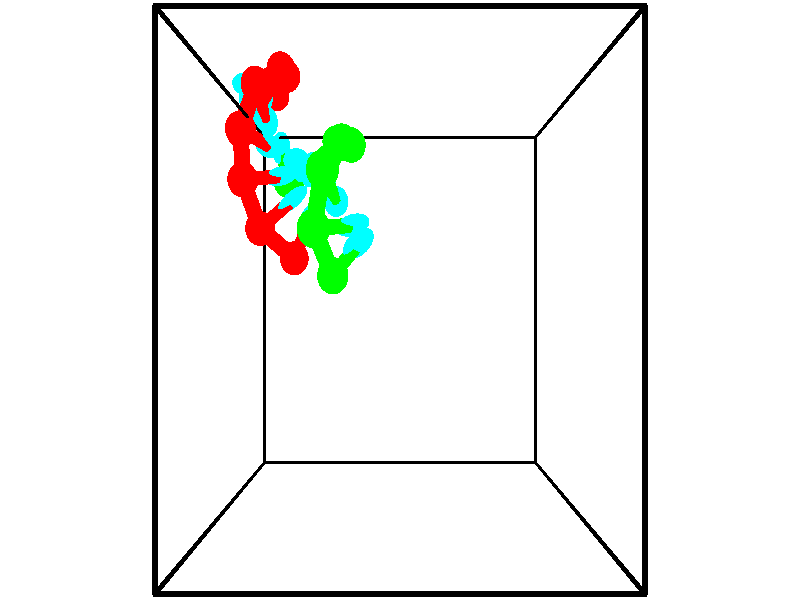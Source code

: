 // switches for output
#declare DRAW_BASES = 1; // possible values are 0, 1; only relevant for DNA ribbons
#declare DRAW_BASES_TYPE = 3; // possible values are 1, 2, 3; only relevant for DNA ribbons
#declare DRAW_FOG = 0; // set to 1 to enable fog

#include "colors.inc"

#include "transforms.inc"
background { rgb <1, 1, 1>}

#default {
   normal{
       ripples 0.25
       frequency 0.20
       turbulence 0.2
       lambda 5
   }
	finish {
		phong 0.1
		phong_size 40.
	}
}

// original window dimensions: 1024x640


// camera settings

camera {
	sky <-0, 1, 0>
	up <-0, 1, 0>
	right 1.6 * <1, 0, 0>
	location <2.5, 2.5, 11.1562>
	look_at <2.5, 2.5, 2.5>
	direction <0, 0, -8.6562>
	angle 67.0682
}


# declare cpy_camera_pos = <2.5, 2.5, 11.1562>;
# if (DRAW_FOG = 1)
fog {
	fog_type 2
	up vnormalize(cpy_camera_pos)
	color rgbt<1,1,1,0.3>
	distance 1e-5
	fog_alt 3e-3
	fog_offset 4
}
# end


// LIGHTS

# declare lum = 6;
global_settings {
	ambient_light rgb lum * <0.05, 0.05, 0.05>
	max_trace_level 15
}# declare cpy_direct_light_amount = 0.25;
light_source
{	1000 * <-1, -1, 1>,
	rgb lum * cpy_direct_light_amount
	parallel
}

light_source
{	1000 * <1, 1, -1>,
	rgb lum * cpy_direct_light_amount
	parallel
}

// strand 0

// nucleotide -1

// particle -1
sphere {
	<0.016600, 5.930239, -1.007822> 0.250000
	pigment { color rgbt <1,0,0,0> }
	no_shadow
}
cylinder {
	<-0.256751, 5.950050, -0.716469>,  <-0.420762, 5.961937, -0.541657>, 0.100000
	pigment { color rgbt <1,0,0,0> }
	no_shadow
}
cylinder {
	<-0.256751, 5.950050, -0.716469>,  <0.016600, 5.930239, -1.007822>, 0.100000
	pigment { color rgbt <1,0,0,0> }
	no_shadow
}

// particle -1
sphere {
	<-0.256751, 5.950050, -0.716469> 0.100000
	pigment { color rgbt <1,0,0,0> }
	no_shadow
}
sphere {
	0, 1
	scale<0.080000,0.200000,0.300000>
	matrix <0.494187, -0.702989, 0.511455,
		0.537377, 0.709474, 0.455931,
		-0.683378, 0.049529, 0.728383,
		-0.461764, 5.964909, -0.497954>
	pigment { color rgbt <0,1,1,0> }
	no_shadow
}
cylinder {
	<0.351620, 6.048502, -0.330685>,  <0.016600, 5.930239, -1.007822>, 0.130000
	pigment { color rgbt <1,0,0,0> }
	no_shadow
}

// nucleotide -1

// particle -1
sphere {
	<0.351620, 6.048502, -0.330685> 0.250000
	pigment { color rgbt <1,0,0,0> }
	no_shadow
}
cylinder {
	<0.009647, 5.860382, -0.243134>,  <-0.195536, 5.747510, -0.190603>, 0.100000
	pigment { color rgbt <1,0,0,0> }
	no_shadow
}
cylinder {
	<0.009647, 5.860382, -0.243134>,  <0.351620, 6.048502, -0.330685>, 0.100000
	pigment { color rgbt <1,0,0,0> }
	no_shadow
}

// particle -1
sphere {
	<0.009647, 5.860382, -0.243134> 0.100000
	pigment { color rgbt <1,0,0,0> }
	no_shadow
}
sphere {
	0, 1
	scale<0.080000,0.200000,0.300000>
	matrix <0.489716, -0.592573, 0.639559,
		-0.171084, 0.653968, 0.736924,
		-0.854932, -0.470301, 0.218878,
		-0.246832, 5.719292, -0.177470>
	pigment { color rgbt <0,1,1,0> }
	no_shadow
}
cylinder {
	<0.378735, 5.930306, 0.395342>,  <0.351620, 6.048502, -0.330685>, 0.130000
	pigment { color rgbt <1,0,0,0> }
	no_shadow
}

// nucleotide -1

// particle -1
sphere {
	<0.378735, 5.930306, 0.395342> 0.250000
	pigment { color rgbt <1,0,0,0> }
	no_shadow
}
cylinder {
	<0.132317, 5.656860, 0.238800>,  <-0.015534, 5.492793, 0.144875>, 0.100000
	pigment { color rgbt <1,0,0,0> }
	no_shadow
}
cylinder {
	<0.132317, 5.656860, 0.238800>,  <0.378735, 5.930306, 0.395342>, 0.100000
	pigment { color rgbt <1,0,0,0> }
	no_shadow
}

// particle -1
sphere {
	<0.132317, 5.656860, 0.238800> 0.100000
	pigment { color rgbt <1,0,0,0> }
	no_shadow
}
sphere {
	0, 1
	scale<0.080000,0.200000,0.300000>
	matrix <0.485611, -0.720778, 0.494633,
		-0.620219, 0.114669, 0.776002,
		-0.616044, -0.683616, -0.391356,
		-0.052496, 5.451776, 0.121393>
	pigment { color rgbt <0,1,1,0> }
	no_shadow
}
cylinder {
	<0.063663, 5.538152, 0.953840>,  <0.378735, 5.930306, 0.395342>, 0.130000
	pigment { color rgbt <1,0,0,0> }
	no_shadow
}

// nucleotide -1

// particle -1
sphere {
	<0.063663, 5.538152, 0.953840> 0.250000
	pigment { color rgbt <1,0,0,0> }
	no_shadow
}
cylinder {
	<0.092091, 5.319588, 0.620041>,  <0.109148, 5.188449, 0.419762>, 0.100000
	pigment { color rgbt <1,0,0,0> }
	no_shadow
}
cylinder {
	<0.092091, 5.319588, 0.620041>,  <0.063663, 5.538152, 0.953840>, 0.100000
	pigment { color rgbt <1,0,0,0> }
	no_shadow
}

// particle -1
sphere {
	<0.092091, 5.319588, 0.620041> 0.100000
	pigment { color rgbt <1,0,0,0> }
	no_shadow
}
sphere {
	0, 1
	scale<0.080000,0.200000,0.300000>
	matrix <0.390915, -0.754431, 0.527276,
		-0.917679, -0.363691, 0.159983,
		0.071069, -0.546410, -0.834497,
		0.113412, 5.155665, 0.369692>
	pigment { color rgbt <0,1,1,0> }
	no_shadow
}
cylinder {
	<-0.146149, 4.861443, 1.135959>,  <0.063663, 5.538152, 0.953840>, 0.130000
	pigment { color rgbt <1,0,0,0> }
	no_shadow
}

// nucleotide -1

// particle -1
sphere {
	<-0.146149, 4.861443, 1.135959> 0.250000
	pigment { color rgbt <1,0,0,0> }
	no_shadow
}
cylinder {
	<0.058587, 4.795456, 0.798721>,  <0.181428, 4.755864, 0.596379>, 0.100000
	pigment { color rgbt <1,0,0,0> }
	no_shadow
}
cylinder {
	<0.058587, 4.795456, 0.798721>,  <-0.146149, 4.861443, 1.135959>, 0.100000
	pigment { color rgbt <1,0,0,0> }
	no_shadow
}

// particle -1
sphere {
	<0.058587, 4.795456, 0.798721> 0.100000
	pigment { color rgbt <1,0,0,0> }
	no_shadow
}
sphere {
	0, 1
	scale<0.080000,0.200000,0.300000>
	matrix <0.380982, -0.836017, 0.394876,
		-0.769982, -0.523317, -0.365058,
		0.511840, -0.164967, -0.843093,
		0.212138, 4.745965, 0.545793>
	pigment { color rgbt <0,1,1,0> }
	no_shadow
}
cylinder {
	<-0.141137, 4.183246, 1.015988>,  <-0.146149, 4.861443, 1.135959>, 0.130000
	pigment { color rgbt <1,0,0,0> }
	no_shadow
}

// nucleotide -1

// particle -1
sphere {
	<-0.141137, 4.183246, 1.015988> 0.250000
	pigment { color rgbt <1,0,0,0> }
	no_shadow
}
cylinder {
	<0.186352, 4.250648, 0.796425>,  <0.382845, 4.291090, 0.664687>, 0.100000
	pigment { color rgbt <1,0,0,0> }
	no_shadow
}
cylinder {
	<0.186352, 4.250648, 0.796425>,  <-0.141137, 4.183246, 1.015988>, 0.100000
	pigment { color rgbt <1,0,0,0> }
	no_shadow
}

// particle -1
sphere {
	<0.186352, 4.250648, 0.796425> 0.100000
	pigment { color rgbt <1,0,0,0> }
	no_shadow
}
sphere {
	0, 1
	scale<0.080000,0.200000,0.300000>
	matrix <0.416713, -0.832048, 0.366123,
		-0.395023, -0.528490, -0.751436,
		0.818723, 0.168507, -0.548906,
		0.431969, 4.301200, 0.631753>
	pigment { color rgbt <0,1,1,0> }
	no_shadow
}
cylinder {
	<0.081065, 3.529385, 0.720397>,  <-0.141137, 4.183246, 1.015988>, 0.130000
	pigment { color rgbt <1,0,0,0> }
	no_shadow
}

// nucleotide -1

// particle -1
sphere {
	<0.081065, 3.529385, 0.720397> 0.250000
	pigment { color rgbt <1,0,0,0> }
	no_shadow
}
cylinder {
	<0.404593, 3.763920, 0.738380>,  <0.598709, 3.904641, 0.749171>, 0.100000
	pigment { color rgbt <1,0,0,0> }
	no_shadow
}
cylinder {
	<0.404593, 3.763920, 0.738380>,  <0.081065, 3.529385, 0.720397>, 0.100000
	pigment { color rgbt <1,0,0,0> }
	no_shadow
}

// particle -1
sphere {
	<0.404593, 3.763920, 0.738380> 0.100000
	pigment { color rgbt <1,0,0,0> }
	no_shadow
}
sphere {
	0, 1
	scale<0.080000,0.200000,0.300000>
	matrix <0.552828, -0.784203, 0.281791,
		0.200482, -0.203063, -0.958422,
		0.808819, 0.586337, 0.044959,
		0.647239, 3.939821, 0.751868>
	pigment { color rgbt <0,1,1,0> }
	no_shadow
}
cylinder {
	<0.635589, 3.111961, 0.510318>,  <0.081065, 3.529385, 0.720397>, 0.130000
	pigment { color rgbt <1,0,0,0> }
	no_shadow
}

// nucleotide -1

// particle -1
sphere {
	<0.635589, 3.111961, 0.510318> 0.250000
	pigment { color rgbt <1,0,0,0> }
	no_shadow
}
cylinder {
	<0.821284, 3.419056, 0.686981>,  <0.932702, 3.603313, 0.792979>, 0.100000
	pigment { color rgbt <1,0,0,0> }
	no_shadow
}
cylinder {
	<0.821284, 3.419056, 0.686981>,  <0.635589, 3.111961, 0.510318>, 0.100000
	pigment { color rgbt <1,0,0,0> }
	no_shadow
}

// particle -1
sphere {
	<0.821284, 3.419056, 0.686981> 0.100000
	pigment { color rgbt <1,0,0,0> }
	no_shadow
}
sphere {
	0, 1
	scale<0.080000,0.200000,0.300000>
	matrix <0.514379, -0.639638, 0.571206,
		0.721038, -0.037996, -0.691853,
		0.464239, 0.767736, 0.441659,
		0.960556, 3.649377, 0.819479>
	pigment { color rgbt <0,1,1,0> }
	no_shadow
}
// strand 1

// nucleotide -1

// particle -1
sphere {
	<1.420763, 2.825378, 1.457784> 0.250000
	pigment { color rgbt <0,1,0,0> }
	no_shadow
}
cylinder {
	<1.670105, 3.053406, 1.671867>,  <1.819710, 3.190223, 1.800318>, 0.100000
	pigment { color rgbt <0,1,0,0> }
	no_shadow
}
cylinder {
	<1.670105, 3.053406, 1.671867>,  <1.420763, 2.825378, 1.457784>, 0.100000
	pigment { color rgbt <0,1,0,0> }
	no_shadow
}

// particle -1
sphere {
	<1.670105, 3.053406, 1.671867> 0.100000
	pigment { color rgbt <0,1,0,0> }
	no_shadow
}
sphere {
	0, 1
	scale<0.080000,0.200000,0.300000>
	matrix <-0.214581, 0.782899, -0.583972,
		-0.751920, 0.249176, 0.610350,
		0.623354, 0.570070, 0.535210,
		1.857111, 3.224427, 1.832430>
	pigment { color rgbt <0,1,1,0> }
	no_shadow
}
cylinder {
	<1.186866, 3.403986, 1.995923>,  <1.420763, 2.825378, 1.457784>, 0.130000
	pigment { color rgbt <0,1,0,0> }
	no_shadow
}

// nucleotide -1

// particle -1
sphere {
	<1.186866, 3.403986, 1.995923> 0.250000
	pigment { color rgbt <0,1,0,0> }
	no_shadow
}
cylinder {
	<1.510399, 3.452015, 1.765663>,  <1.704519, 3.480832, 1.627507>, 0.100000
	pigment { color rgbt <0,1,0,0> }
	no_shadow
}
cylinder {
	<1.510399, 3.452015, 1.765663>,  <1.186866, 3.403986, 1.995923>, 0.100000
	pigment { color rgbt <0,1,0,0> }
	no_shadow
}

// particle -1
sphere {
	<1.510399, 3.452015, 1.765663> 0.100000
	pigment { color rgbt <0,1,0,0> }
	no_shadow
}
sphere {
	0, 1
	scale<0.080000,0.200000,0.300000>
	matrix <-0.447159, 0.761333, -0.469490,
		0.381887, 0.637145, 0.669483,
		0.808833, 0.120073, -0.575649,
		1.753049, 3.488037, 1.592969>
	pigment { color rgbt <0,1,1,0> }
	no_shadow
}
cylinder {
	<1.316735, 4.157608, 1.948717>,  <1.186866, 3.403986, 1.995923>, 0.130000
	pigment { color rgbt <0,1,0,0> }
	no_shadow
}

// nucleotide -1

// particle -1
sphere {
	<1.316735, 4.157608, 1.948717> 0.250000
	pigment { color rgbt <0,1,0,0> }
	no_shadow
}
cylinder {
	<1.401405, 3.969711, 1.605896>,  <1.452208, 3.856974, 1.400204>, 0.100000
	pigment { color rgbt <0,1,0,0> }
	no_shadow
}
cylinder {
	<1.401405, 3.969711, 1.605896>,  <1.316735, 4.157608, 1.948717>, 0.100000
	pigment { color rgbt <0,1,0,0> }
	no_shadow
}

// particle -1
sphere {
	<1.401405, 3.969711, 1.605896> 0.100000
	pigment { color rgbt <0,1,0,0> }
	no_shadow
}
sphere {
	0, 1
	scale<0.080000,0.200000,0.300000>
	matrix <-0.475418, 0.716690, -0.510229,
		0.853915, 0.515461, -0.071617,
		0.211676, -0.469740, -0.857052,
		1.464908, 3.828789, 1.348781>
	pigment { color rgbt <0,1,1,0> }
	no_shadow
}
cylinder {
	<1.560048, 4.620931, 1.401075>,  <1.316735, 4.157608, 1.948717>, 0.130000
	pigment { color rgbt <0,1,0,0> }
	no_shadow
}

// nucleotide -1

// particle -1
sphere {
	<1.560048, 4.620931, 1.401075> 0.250000
	pigment { color rgbt <0,1,0,0> }
	no_shadow
}
cylinder {
	<1.376064, 4.321114, 1.210655>,  <1.265674, 4.141223, 1.096404>, 0.100000
	pigment { color rgbt <0,1,0,0> }
	no_shadow
}
cylinder {
	<1.376064, 4.321114, 1.210655>,  <1.560048, 4.620931, 1.401075>, 0.100000
	pigment { color rgbt <0,1,0,0> }
	no_shadow
}

// particle -1
sphere {
	<1.376064, 4.321114, 1.210655> 0.100000
	pigment { color rgbt <0,1,0,0> }
	no_shadow
}
sphere {
	0, 1
	scale<0.080000,0.200000,0.300000>
	matrix <-0.548951, 0.661433, -0.511037,
		0.697919, 0.026272, -0.715695,
		-0.459958, -0.749544, -0.476049,
		1.238076, 4.096251, 1.067841>
	pigment { color rgbt <0,1,1,0> }
	no_shadow
}
cylinder {
	<1.657036, 4.731445, 0.725061>,  <1.560048, 4.620931, 1.401075>, 0.130000
	pigment { color rgbt <0,1,0,0> }
	no_shadow
}

// nucleotide -1

// particle -1
sphere {
	<1.657036, 4.731445, 0.725061> 0.250000
	pigment { color rgbt <0,1,0,0> }
	no_shadow
}
cylinder {
	<1.329227, 4.504543, 0.757568>,  <1.132542, 4.368402, 0.777073>, 0.100000
	pigment { color rgbt <0,1,0,0> }
	no_shadow
}
cylinder {
	<1.329227, 4.504543, 0.757568>,  <1.657036, 4.731445, 0.725061>, 0.100000
	pigment { color rgbt <0,1,0,0> }
	no_shadow
}

// particle -1
sphere {
	<1.329227, 4.504543, 0.757568> 0.100000
	pigment { color rgbt <0,1,0,0> }
	no_shadow
}
sphere {
	0, 1
	scale<0.080000,0.200000,0.300000>
	matrix <-0.487620, 0.615807, -0.618877,
		0.301016, -0.546812, -0.781272,
		-0.819522, -0.567256, 0.081269,
		1.083371, 4.334367, 0.781949>
	pigment { color rgbt <0,1,1,0> }
	no_shadow
}
cylinder {
	<1.323041, 4.924423, 0.038808>,  <1.657036, 4.731445, 0.725061>, 0.130000
	pigment { color rgbt <0,1,0,0> }
	no_shadow
}

// nucleotide -1

// particle -1
sphere {
	<1.323041, 4.924423, 0.038808> 0.250000
	pigment { color rgbt <0,1,0,0> }
	no_shadow
}
cylinder {
	<1.049442, 4.678307, 0.195557>,  <0.885283, 4.530637, 0.289606>, 0.100000
	pigment { color rgbt <0,1,0,0> }
	no_shadow
}
cylinder {
	<1.049442, 4.678307, 0.195557>,  <1.323041, 4.924423, 0.038808>, 0.100000
	pigment { color rgbt <0,1,0,0> }
	no_shadow
}

// particle -1
sphere {
	<1.049442, 4.678307, 0.195557> 0.100000
	pigment { color rgbt <0,1,0,0> }
	no_shadow
}
sphere {
	0, 1
	scale<0.080000,0.200000,0.300000>
	matrix <-0.710703, 0.440958, -0.548140,
		0.164465, -0.653432, -0.738903,
		-0.683998, -0.615290, 0.391874,
		0.844243, 4.493719, 0.313118>
	pigment { color rgbt <0,1,1,0> }
	no_shadow
}
cylinder {
	<0.978733, 4.572741, -0.552728>,  <1.323041, 4.924423, 0.038808>, 0.130000
	pigment { color rgbt <0,1,0,0> }
	no_shadow
}

// nucleotide -1

// particle -1
sphere {
	<0.978733, 4.572741, -0.552728> 0.250000
	pigment { color rgbt <0,1,0,0> }
	no_shadow
}
cylinder {
	<0.757481, 4.614658, -0.222137>,  <0.624729, 4.639809, -0.023783>, 0.100000
	pigment { color rgbt <0,1,0,0> }
	no_shadow
}
cylinder {
	<0.757481, 4.614658, -0.222137>,  <0.978733, 4.572741, -0.552728>, 0.100000
	pigment { color rgbt <0,1,0,0> }
	no_shadow
}

// particle -1
sphere {
	<0.757481, 4.614658, -0.222137> 0.100000
	pigment { color rgbt <0,1,0,0> }
	no_shadow
}
sphere {
	0, 1
	scale<0.080000,0.200000,0.300000>
	matrix <-0.576888, 0.667541, -0.470732,
		-0.601037, -0.737161, -0.308784,
		-0.553132, 0.104794, 0.826477,
		0.591541, 4.646096, 0.025805>
	pigment { color rgbt <0,1,1,0> }
	no_shadow
}
cylinder {
	<0.266815, 4.432734, -0.735699>,  <0.978733, 4.572741, -0.552728>, 0.130000
	pigment { color rgbt <0,1,0,0> }
	no_shadow
}

// nucleotide -1

// particle -1
sphere {
	<0.266815, 4.432734, -0.735699> 0.250000
	pigment { color rgbt <0,1,0,0> }
	no_shadow
}
cylinder {
	<0.263924, 4.687462, -0.427307>,  <0.262189, 4.840299, -0.242272>, 0.100000
	pigment { color rgbt <0,1,0,0> }
	no_shadow
}
cylinder {
	<0.263924, 4.687462, -0.427307>,  <0.266815, 4.432734, -0.735699>, 0.100000
	pigment { color rgbt <0,1,0,0> }
	no_shadow
}

// particle -1
sphere {
	<0.263924, 4.687462, -0.427307> 0.100000
	pigment { color rgbt <0,1,0,0> }
	no_shadow
}
sphere {
	0, 1
	scale<0.080000,0.200000,0.300000>
	matrix <-0.697104, 0.549560, -0.460467,
		-0.716933, -0.540781, 0.439957,
		-0.007229, 0.636820, 0.770978,
		0.261755, 4.878508, -0.196014>
	pigment { color rgbt <0,1,1,0> }
	no_shadow
}
// box output
cylinder {
	<0.000000, 0.000000, 0.000000>,  <5.000000, 0.000000, 0.000000>, 0.025000
	pigment { color rgbt <0,0,0,0> }
	no_shadow
}
cylinder {
	<0.000000, 0.000000, 0.000000>,  <0.000000, 5.000000, 0.000000>, 0.025000
	pigment { color rgbt <0,0,0,0> }
	no_shadow
}
cylinder {
	<0.000000, 0.000000, 0.000000>,  <0.000000, 0.000000, 5.000000>, 0.025000
	pigment { color rgbt <0,0,0,0> }
	no_shadow
}
cylinder {
	<5.000000, 5.000000, 5.000000>,  <0.000000, 5.000000, 5.000000>, 0.025000
	pigment { color rgbt <0,0,0,0> }
	no_shadow
}
cylinder {
	<5.000000, 5.000000, 5.000000>,  <5.000000, 0.000000, 5.000000>, 0.025000
	pigment { color rgbt <0,0,0,0> }
	no_shadow
}
cylinder {
	<5.000000, 5.000000, 5.000000>,  <5.000000, 5.000000, 0.000000>, 0.025000
	pigment { color rgbt <0,0,0,0> }
	no_shadow
}
cylinder {
	<0.000000, 0.000000, 5.000000>,  <0.000000, 5.000000, 5.000000>, 0.025000
	pigment { color rgbt <0,0,0,0> }
	no_shadow
}
cylinder {
	<0.000000, 0.000000, 5.000000>,  <5.000000, 0.000000, 5.000000>, 0.025000
	pigment { color rgbt <0,0,0,0> }
	no_shadow
}
cylinder {
	<5.000000, 5.000000, 0.000000>,  <0.000000, 5.000000, 0.000000>, 0.025000
	pigment { color rgbt <0,0,0,0> }
	no_shadow
}
cylinder {
	<5.000000, 5.000000, 0.000000>,  <5.000000, 0.000000, 0.000000>, 0.025000
	pigment { color rgbt <0,0,0,0> }
	no_shadow
}
cylinder {
	<5.000000, 0.000000, 5.000000>,  <5.000000, 0.000000, 0.000000>, 0.025000
	pigment { color rgbt <0,0,0,0> }
	no_shadow
}
cylinder {
	<0.000000, 5.000000, 0.000000>,  <0.000000, 5.000000, 5.000000>, 0.025000
	pigment { color rgbt <0,0,0,0> }
	no_shadow
}
// end of box output

